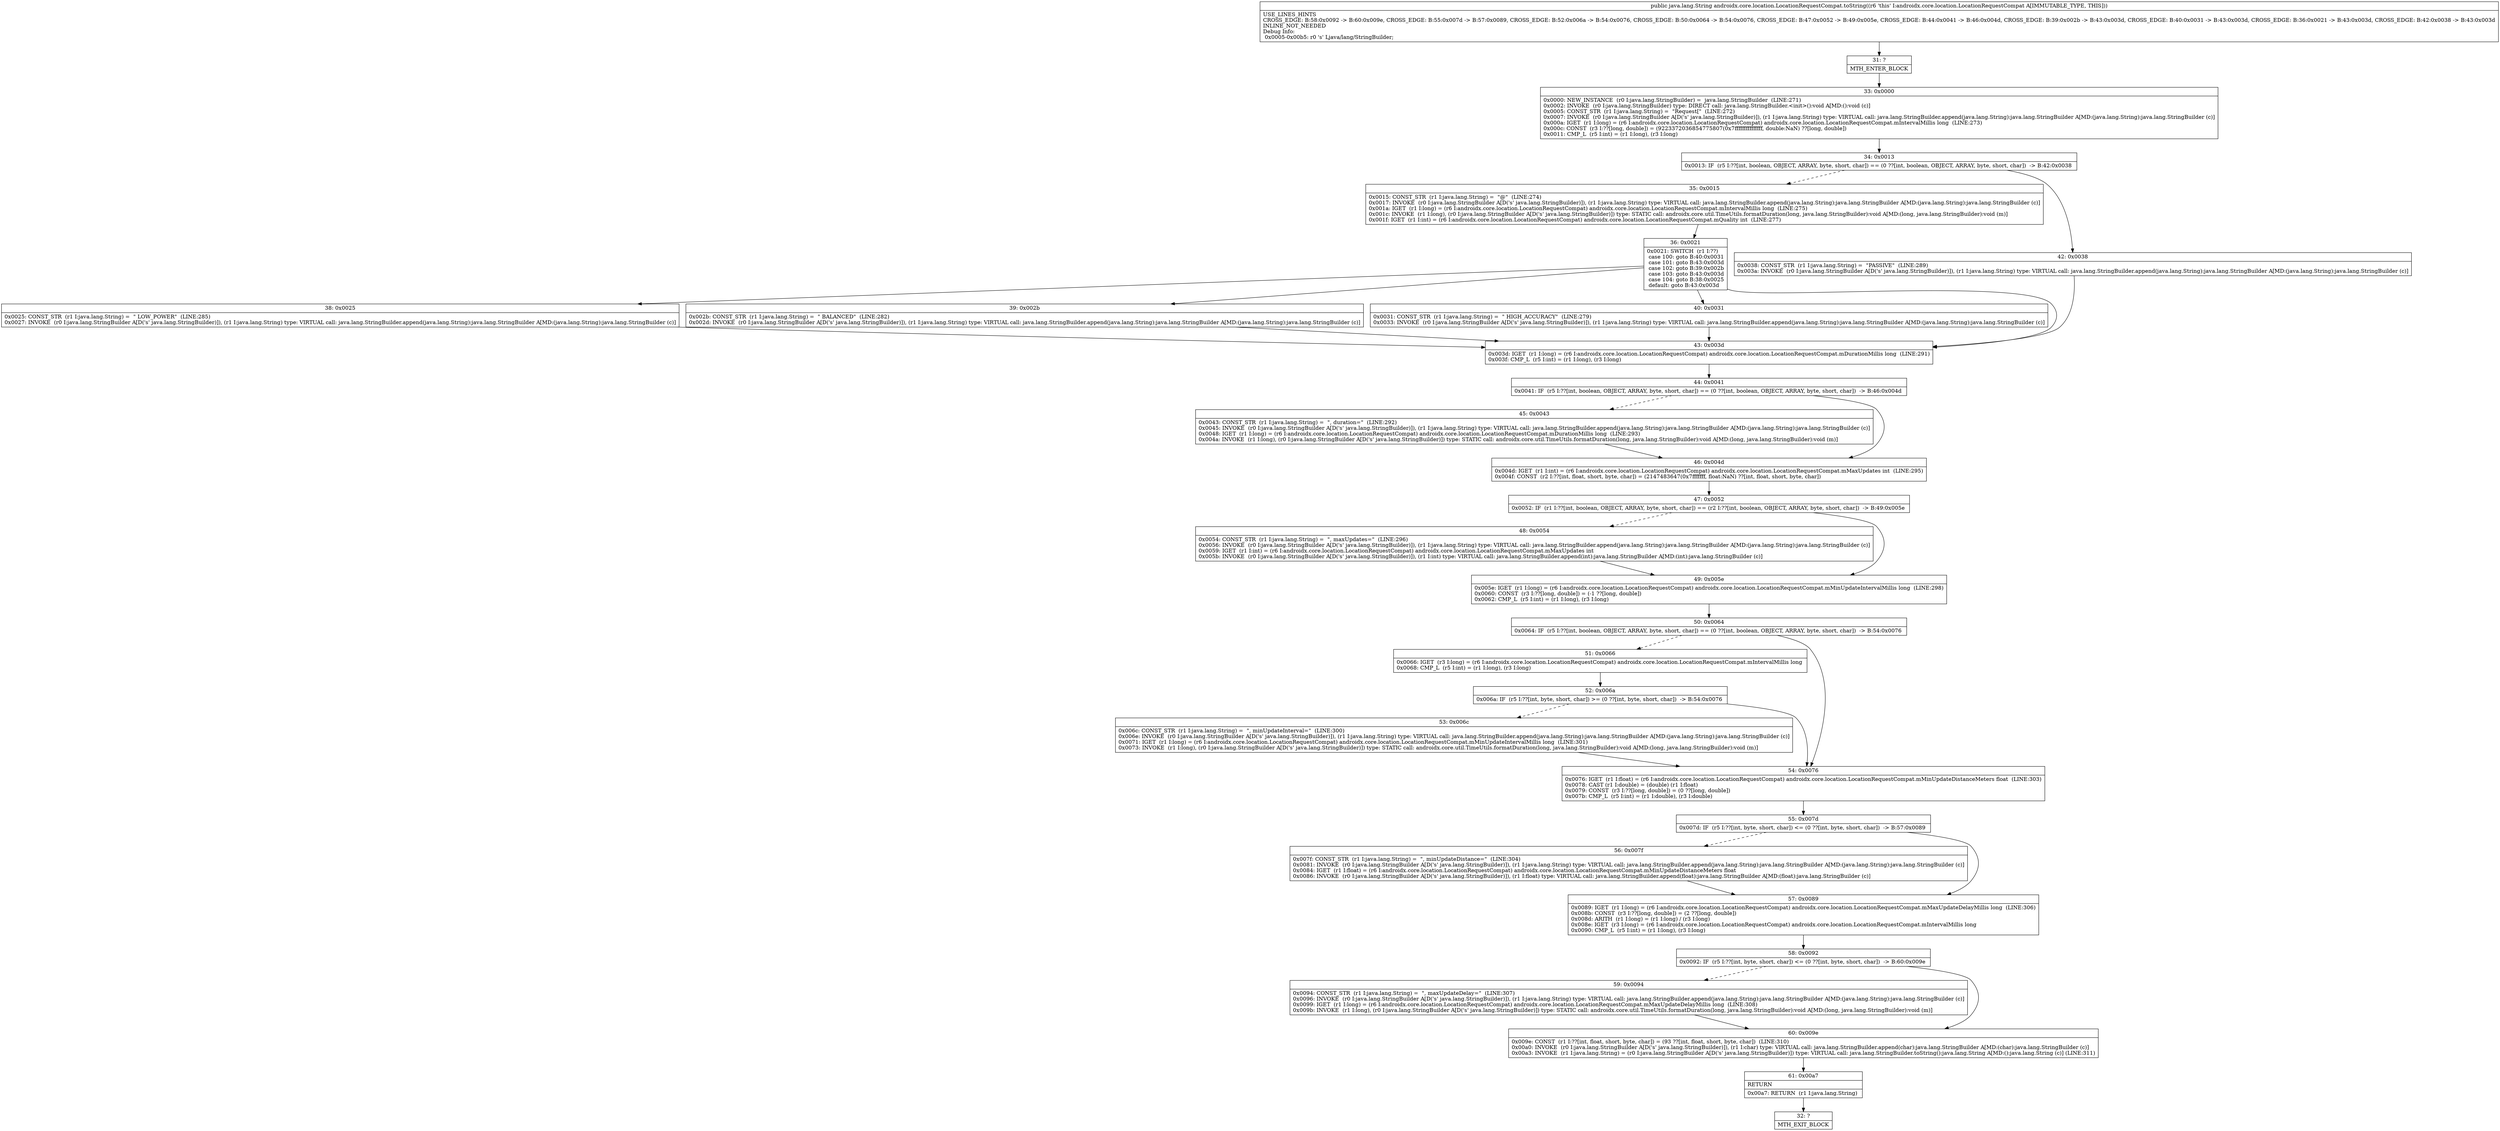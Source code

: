 digraph "CFG forandroidx.core.location.LocationRequestCompat.toString()Ljava\/lang\/String;" {
Node_31 [shape=record,label="{31\:\ ?|MTH_ENTER_BLOCK\l}"];
Node_33 [shape=record,label="{33\:\ 0x0000|0x0000: NEW_INSTANCE  (r0 I:java.lang.StringBuilder) =  java.lang.StringBuilder  (LINE:271)\l0x0002: INVOKE  (r0 I:java.lang.StringBuilder) type: DIRECT call: java.lang.StringBuilder.\<init\>():void A[MD:():void (c)]\l0x0005: CONST_STR  (r1 I:java.lang.String) =  \"Request[\"  (LINE:272)\l0x0007: INVOKE  (r0 I:java.lang.StringBuilder A[D('s' java.lang.StringBuilder)]), (r1 I:java.lang.String) type: VIRTUAL call: java.lang.StringBuilder.append(java.lang.String):java.lang.StringBuilder A[MD:(java.lang.String):java.lang.StringBuilder (c)]\l0x000a: IGET  (r1 I:long) = (r6 I:androidx.core.location.LocationRequestCompat) androidx.core.location.LocationRequestCompat.mIntervalMillis long  (LINE:273)\l0x000c: CONST  (r3 I:??[long, double]) = (9223372036854775807(0x7fffffffffffffff, double:NaN) ??[long, double]) \l0x0011: CMP_L  (r5 I:int) = (r1 I:long), (r3 I:long) \l}"];
Node_34 [shape=record,label="{34\:\ 0x0013|0x0013: IF  (r5 I:??[int, boolean, OBJECT, ARRAY, byte, short, char]) == (0 ??[int, boolean, OBJECT, ARRAY, byte, short, char])  \-\> B:42:0x0038 \l}"];
Node_35 [shape=record,label="{35\:\ 0x0015|0x0015: CONST_STR  (r1 I:java.lang.String) =  \"@\"  (LINE:274)\l0x0017: INVOKE  (r0 I:java.lang.StringBuilder A[D('s' java.lang.StringBuilder)]), (r1 I:java.lang.String) type: VIRTUAL call: java.lang.StringBuilder.append(java.lang.String):java.lang.StringBuilder A[MD:(java.lang.String):java.lang.StringBuilder (c)]\l0x001a: IGET  (r1 I:long) = (r6 I:androidx.core.location.LocationRequestCompat) androidx.core.location.LocationRequestCompat.mIntervalMillis long  (LINE:275)\l0x001c: INVOKE  (r1 I:long), (r0 I:java.lang.StringBuilder A[D('s' java.lang.StringBuilder)]) type: STATIC call: androidx.core.util.TimeUtils.formatDuration(long, java.lang.StringBuilder):void A[MD:(long, java.lang.StringBuilder):void (m)]\l0x001f: IGET  (r1 I:int) = (r6 I:androidx.core.location.LocationRequestCompat) androidx.core.location.LocationRequestCompat.mQuality int  (LINE:277)\l}"];
Node_36 [shape=record,label="{36\:\ 0x0021|0x0021: SWITCH  (r1 I:??)\l case 100: goto B:40:0x0031\l case 101: goto B:43:0x003d\l case 102: goto B:39:0x002b\l case 103: goto B:43:0x003d\l case 104: goto B:38:0x0025\l default: goto B:43:0x003d \l}"];
Node_38 [shape=record,label="{38\:\ 0x0025|0x0025: CONST_STR  (r1 I:java.lang.String) =  \" LOW_POWER\"  (LINE:285)\l0x0027: INVOKE  (r0 I:java.lang.StringBuilder A[D('s' java.lang.StringBuilder)]), (r1 I:java.lang.String) type: VIRTUAL call: java.lang.StringBuilder.append(java.lang.String):java.lang.StringBuilder A[MD:(java.lang.String):java.lang.StringBuilder (c)]\l}"];
Node_39 [shape=record,label="{39\:\ 0x002b|0x002b: CONST_STR  (r1 I:java.lang.String) =  \" BALANCED\"  (LINE:282)\l0x002d: INVOKE  (r0 I:java.lang.StringBuilder A[D('s' java.lang.StringBuilder)]), (r1 I:java.lang.String) type: VIRTUAL call: java.lang.StringBuilder.append(java.lang.String):java.lang.StringBuilder A[MD:(java.lang.String):java.lang.StringBuilder (c)]\l}"];
Node_40 [shape=record,label="{40\:\ 0x0031|0x0031: CONST_STR  (r1 I:java.lang.String) =  \" HIGH_ACCURACY\"  (LINE:279)\l0x0033: INVOKE  (r0 I:java.lang.StringBuilder A[D('s' java.lang.StringBuilder)]), (r1 I:java.lang.String) type: VIRTUAL call: java.lang.StringBuilder.append(java.lang.String):java.lang.StringBuilder A[MD:(java.lang.String):java.lang.StringBuilder (c)]\l}"];
Node_43 [shape=record,label="{43\:\ 0x003d|0x003d: IGET  (r1 I:long) = (r6 I:androidx.core.location.LocationRequestCompat) androidx.core.location.LocationRequestCompat.mDurationMillis long  (LINE:291)\l0x003f: CMP_L  (r5 I:int) = (r1 I:long), (r3 I:long) \l}"];
Node_44 [shape=record,label="{44\:\ 0x0041|0x0041: IF  (r5 I:??[int, boolean, OBJECT, ARRAY, byte, short, char]) == (0 ??[int, boolean, OBJECT, ARRAY, byte, short, char])  \-\> B:46:0x004d \l}"];
Node_45 [shape=record,label="{45\:\ 0x0043|0x0043: CONST_STR  (r1 I:java.lang.String) =  \", duration=\"  (LINE:292)\l0x0045: INVOKE  (r0 I:java.lang.StringBuilder A[D('s' java.lang.StringBuilder)]), (r1 I:java.lang.String) type: VIRTUAL call: java.lang.StringBuilder.append(java.lang.String):java.lang.StringBuilder A[MD:(java.lang.String):java.lang.StringBuilder (c)]\l0x0048: IGET  (r1 I:long) = (r6 I:androidx.core.location.LocationRequestCompat) androidx.core.location.LocationRequestCompat.mDurationMillis long  (LINE:293)\l0x004a: INVOKE  (r1 I:long), (r0 I:java.lang.StringBuilder A[D('s' java.lang.StringBuilder)]) type: STATIC call: androidx.core.util.TimeUtils.formatDuration(long, java.lang.StringBuilder):void A[MD:(long, java.lang.StringBuilder):void (m)]\l}"];
Node_46 [shape=record,label="{46\:\ 0x004d|0x004d: IGET  (r1 I:int) = (r6 I:androidx.core.location.LocationRequestCompat) androidx.core.location.LocationRequestCompat.mMaxUpdates int  (LINE:295)\l0x004f: CONST  (r2 I:??[int, float, short, byte, char]) = (2147483647(0x7fffffff, float:NaN) ??[int, float, short, byte, char]) \l}"];
Node_47 [shape=record,label="{47\:\ 0x0052|0x0052: IF  (r1 I:??[int, boolean, OBJECT, ARRAY, byte, short, char]) == (r2 I:??[int, boolean, OBJECT, ARRAY, byte, short, char])  \-\> B:49:0x005e \l}"];
Node_48 [shape=record,label="{48\:\ 0x0054|0x0054: CONST_STR  (r1 I:java.lang.String) =  \", maxUpdates=\"  (LINE:296)\l0x0056: INVOKE  (r0 I:java.lang.StringBuilder A[D('s' java.lang.StringBuilder)]), (r1 I:java.lang.String) type: VIRTUAL call: java.lang.StringBuilder.append(java.lang.String):java.lang.StringBuilder A[MD:(java.lang.String):java.lang.StringBuilder (c)]\l0x0059: IGET  (r1 I:int) = (r6 I:androidx.core.location.LocationRequestCompat) androidx.core.location.LocationRequestCompat.mMaxUpdates int \l0x005b: INVOKE  (r0 I:java.lang.StringBuilder A[D('s' java.lang.StringBuilder)]), (r1 I:int) type: VIRTUAL call: java.lang.StringBuilder.append(int):java.lang.StringBuilder A[MD:(int):java.lang.StringBuilder (c)]\l}"];
Node_49 [shape=record,label="{49\:\ 0x005e|0x005e: IGET  (r1 I:long) = (r6 I:androidx.core.location.LocationRequestCompat) androidx.core.location.LocationRequestCompat.mMinUpdateIntervalMillis long  (LINE:298)\l0x0060: CONST  (r3 I:??[long, double]) = (\-1 ??[long, double]) \l0x0062: CMP_L  (r5 I:int) = (r1 I:long), (r3 I:long) \l}"];
Node_50 [shape=record,label="{50\:\ 0x0064|0x0064: IF  (r5 I:??[int, boolean, OBJECT, ARRAY, byte, short, char]) == (0 ??[int, boolean, OBJECT, ARRAY, byte, short, char])  \-\> B:54:0x0076 \l}"];
Node_51 [shape=record,label="{51\:\ 0x0066|0x0066: IGET  (r3 I:long) = (r6 I:androidx.core.location.LocationRequestCompat) androidx.core.location.LocationRequestCompat.mIntervalMillis long \l0x0068: CMP_L  (r5 I:int) = (r1 I:long), (r3 I:long) \l}"];
Node_52 [shape=record,label="{52\:\ 0x006a|0x006a: IF  (r5 I:??[int, byte, short, char]) \>= (0 ??[int, byte, short, char])  \-\> B:54:0x0076 \l}"];
Node_53 [shape=record,label="{53\:\ 0x006c|0x006c: CONST_STR  (r1 I:java.lang.String) =  \", minUpdateInterval=\"  (LINE:300)\l0x006e: INVOKE  (r0 I:java.lang.StringBuilder A[D('s' java.lang.StringBuilder)]), (r1 I:java.lang.String) type: VIRTUAL call: java.lang.StringBuilder.append(java.lang.String):java.lang.StringBuilder A[MD:(java.lang.String):java.lang.StringBuilder (c)]\l0x0071: IGET  (r1 I:long) = (r6 I:androidx.core.location.LocationRequestCompat) androidx.core.location.LocationRequestCompat.mMinUpdateIntervalMillis long  (LINE:301)\l0x0073: INVOKE  (r1 I:long), (r0 I:java.lang.StringBuilder A[D('s' java.lang.StringBuilder)]) type: STATIC call: androidx.core.util.TimeUtils.formatDuration(long, java.lang.StringBuilder):void A[MD:(long, java.lang.StringBuilder):void (m)]\l}"];
Node_54 [shape=record,label="{54\:\ 0x0076|0x0076: IGET  (r1 I:float) = (r6 I:androidx.core.location.LocationRequestCompat) androidx.core.location.LocationRequestCompat.mMinUpdateDistanceMeters float  (LINE:303)\l0x0078: CAST (r1 I:double) = (double) (r1 I:float) \l0x0079: CONST  (r3 I:??[long, double]) = (0 ??[long, double]) \l0x007b: CMP_L  (r5 I:int) = (r1 I:double), (r3 I:double) \l}"];
Node_55 [shape=record,label="{55\:\ 0x007d|0x007d: IF  (r5 I:??[int, byte, short, char]) \<= (0 ??[int, byte, short, char])  \-\> B:57:0x0089 \l}"];
Node_56 [shape=record,label="{56\:\ 0x007f|0x007f: CONST_STR  (r1 I:java.lang.String) =  \", minUpdateDistance=\"  (LINE:304)\l0x0081: INVOKE  (r0 I:java.lang.StringBuilder A[D('s' java.lang.StringBuilder)]), (r1 I:java.lang.String) type: VIRTUAL call: java.lang.StringBuilder.append(java.lang.String):java.lang.StringBuilder A[MD:(java.lang.String):java.lang.StringBuilder (c)]\l0x0084: IGET  (r1 I:float) = (r6 I:androidx.core.location.LocationRequestCompat) androidx.core.location.LocationRequestCompat.mMinUpdateDistanceMeters float \l0x0086: INVOKE  (r0 I:java.lang.StringBuilder A[D('s' java.lang.StringBuilder)]), (r1 I:float) type: VIRTUAL call: java.lang.StringBuilder.append(float):java.lang.StringBuilder A[MD:(float):java.lang.StringBuilder (c)]\l}"];
Node_57 [shape=record,label="{57\:\ 0x0089|0x0089: IGET  (r1 I:long) = (r6 I:androidx.core.location.LocationRequestCompat) androidx.core.location.LocationRequestCompat.mMaxUpdateDelayMillis long  (LINE:306)\l0x008b: CONST  (r3 I:??[long, double]) = (2 ??[long, double]) \l0x008d: ARITH  (r1 I:long) = (r1 I:long) \/ (r3 I:long) \l0x008e: IGET  (r3 I:long) = (r6 I:androidx.core.location.LocationRequestCompat) androidx.core.location.LocationRequestCompat.mIntervalMillis long \l0x0090: CMP_L  (r5 I:int) = (r1 I:long), (r3 I:long) \l}"];
Node_58 [shape=record,label="{58\:\ 0x0092|0x0092: IF  (r5 I:??[int, byte, short, char]) \<= (0 ??[int, byte, short, char])  \-\> B:60:0x009e \l}"];
Node_59 [shape=record,label="{59\:\ 0x0094|0x0094: CONST_STR  (r1 I:java.lang.String) =  \", maxUpdateDelay=\"  (LINE:307)\l0x0096: INVOKE  (r0 I:java.lang.StringBuilder A[D('s' java.lang.StringBuilder)]), (r1 I:java.lang.String) type: VIRTUAL call: java.lang.StringBuilder.append(java.lang.String):java.lang.StringBuilder A[MD:(java.lang.String):java.lang.StringBuilder (c)]\l0x0099: IGET  (r1 I:long) = (r6 I:androidx.core.location.LocationRequestCompat) androidx.core.location.LocationRequestCompat.mMaxUpdateDelayMillis long  (LINE:308)\l0x009b: INVOKE  (r1 I:long), (r0 I:java.lang.StringBuilder A[D('s' java.lang.StringBuilder)]) type: STATIC call: androidx.core.util.TimeUtils.formatDuration(long, java.lang.StringBuilder):void A[MD:(long, java.lang.StringBuilder):void (m)]\l}"];
Node_60 [shape=record,label="{60\:\ 0x009e|0x009e: CONST  (r1 I:??[int, float, short, byte, char]) = (93 ??[int, float, short, byte, char])  (LINE:310)\l0x00a0: INVOKE  (r0 I:java.lang.StringBuilder A[D('s' java.lang.StringBuilder)]), (r1 I:char) type: VIRTUAL call: java.lang.StringBuilder.append(char):java.lang.StringBuilder A[MD:(char):java.lang.StringBuilder (c)]\l0x00a3: INVOKE  (r1 I:java.lang.String) = (r0 I:java.lang.StringBuilder A[D('s' java.lang.StringBuilder)]) type: VIRTUAL call: java.lang.StringBuilder.toString():java.lang.String A[MD:():java.lang.String (c)] (LINE:311)\l}"];
Node_61 [shape=record,label="{61\:\ 0x00a7|RETURN\l|0x00a7: RETURN  (r1 I:java.lang.String) \l}"];
Node_32 [shape=record,label="{32\:\ ?|MTH_EXIT_BLOCK\l}"];
Node_42 [shape=record,label="{42\:\ 0x0038|0x0038: CONST_STR  (r1 I:java.lang.String) =  \"PASSIVE\"  (LINE:289)\l0x003a: INVOKE  (r0 I:java.lang.StringBuilder A[D('s' java.lang.StringBuilder)]), (r1 I:java.lang.String) type: VIRTUAL call: java.lang.StringBuilder.append(java.lang.String):java.lang.StringBuilder A[MD:(java.lang.String):java.lang.StringBuilder (c)]\l}"];
MethodNode[shape=record,label="{public java.lang.String androidx.core.location.LocationRequestCompat.toString((r6 'this' I:androidx.core.location.LocationRequestCompat A[IMMUTABLE_TYPE, THIS]))  | USE_LINES_HINTS\lCROSS_EDGE: B:58:0x0092 \-\> B:60:0x009e, CROSS_EDGE: B:55:0x007d \-\> B:57:0x0089, CROSS_EDGE: B:52:0x006a \-\> B:54:0x0076, CROSS_EDGE: B:50:0x0064 \-\> B:54:0x0076, CROSS_EDGE: B:47:0x0052 \-\> B:49:0x005e, CROSS_EDGE: B:44:0x0041 \-\> B:46:0x004d, CROSS_EDGE: B:39:0x002b \-\> B:43:0x003d, CROSS_EDGE: B:40:0x0031 \-\> B:43:0x003d, CROSS_EDGE: B:36:0x0021 \-\> B:43:0x003d, CROSS_EDGE: B:42:0x0038 \-\> B:43:0x003d\lINLINE_NOT_NEEDED\lDebug Info:\l  0x0005\-0x00b5: r0 's' Ljava\/lang\/StringBuilder;\l}"];
MethodNode -> Node_31;Node_31 -> Node_33;
Node_33 -> Node_34;
Node_34 -> Node_35[style=dashed];
Node_34 -> Node_42;
Node_35 -> Node_36;
Node_36 -> Node_38;
Node_36 -> Node_39;
Node_36 -> Node_40;
Node_36 -> Node_43;
Node_38 -> Node_43;
Node_39 -> Node_43;
Node_40 -> Node_43;
Node_43 -> Node_44;
Node_44 -> Node_45[style=dashed];
Node_44 -> Node_46;
Node_45 -> Node_46;
Node_46 -> Node_47;
Node_47 -> Node_48[style=dashed];
Node_47 -> Node_49;
Node_48 -> Node_49;
Node_49 -> Node_50;
Node_50 -> Node_51[style=dashed];
Node_50 -> Node_54;
Node_51 -> Node_52;
Node_52 -> Node_53[style=dashed];
Node_52 -> Node_54;
Node_53 -> Node_54;
Node_54 -> Node_55;
Node_55 -> Node_56[style=dashed];
Node_55 -> Node_57;
Node_56 -> Node_57;
Node_57 -> Node_58;
Node_58 -> Node_59[style=dashed];
Node_58 -> Node_60;
Node_59 -> Node_60;
Node_60 -> Node_61;
Node_61 -> Node_32;
Node_42 -> Node_43;
}

